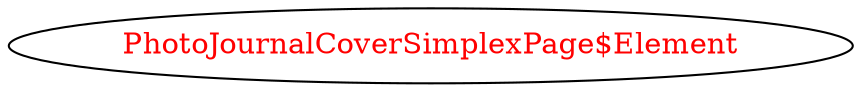 digraph dependencyGraph {
 concentrate=true;
 ranksep="2.0";
 rankdir="LR"; 
 splines="ortho";
"PhotoJournalCoverSimplexPage$Element" [fontcolor="red"];
}